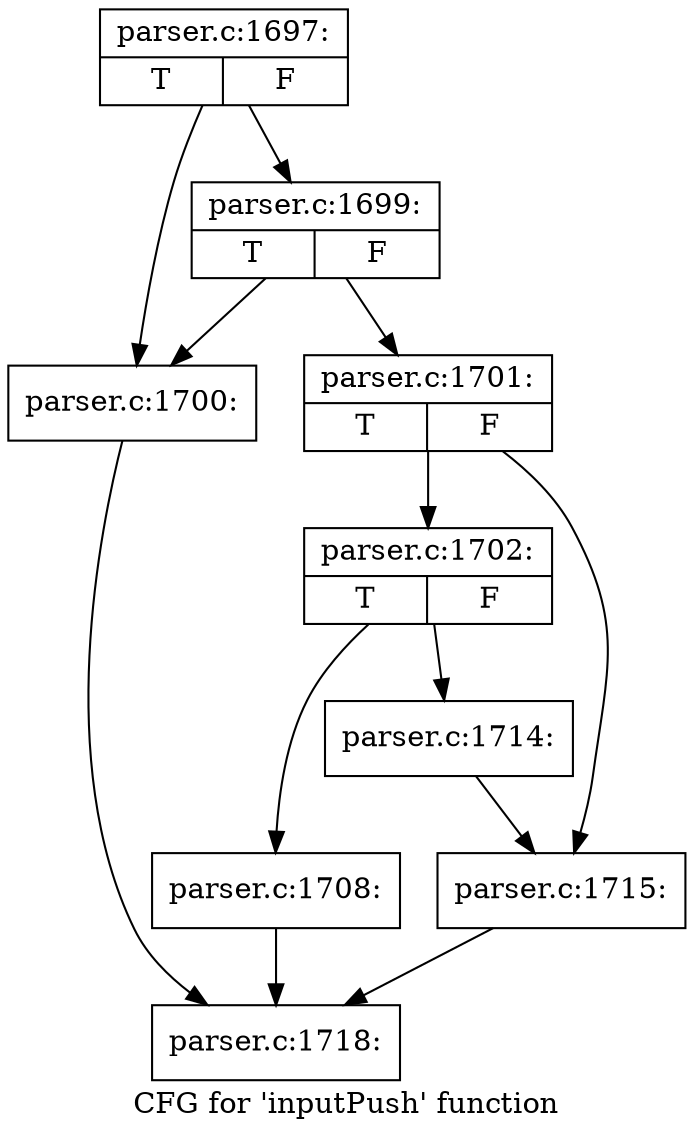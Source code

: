 digraph "CFG for 'inputPush' function" {
	label="CFG for 'inputPush' function";

	Node0x5719050 [shape=record,label="{parser.c:1697:|{<s0>T|<s1>F}}"];
	Node0x5719050 -> Node0x573fed0;
	Node0x5719050 -> Node0x573ff70;
	Node0x573ff70 [shape=record,label="{parser.c:1699:|{<s0>T|<s1>F}}"];
	Node0x573ff70 -> Node0x573fed0;
	Node0x573ff70 -> Node0x573ff20;
	Node0x573fed0 [shape=record,label="{parser.c:1700:}"];
	Node0x573fed0 -> Node0x5717ae0;
	Node0x573ff20 [shape=record,label="{parser.c:1701:|{<s0>T|<s1>F}}"];
	Node0x573ff20 -> Node0x5740730;
	Node0x573ff20 -> Node0x5740780;
	Node0x5740730 [shape=record,label="{parser.c:1702:|{<s0>T|<s1>F}}"];
	Node0x5740730 -> Node0x5741d10;
	Node0x5740730 -> Node0x5741d60;
	Node0x5741d10 [shape=record,label="{parser.c:1708:}"];
	Node0x5741d10 -> Node0x5717ae0;
	Node0x5741d60 [shape=record,label="{parser.c:1714:}"];
	Node0x5741d60 -> Node0x5740780;
	Node0x5740780 [shape=record,label="{parser.c:1715:}"];
	Node0x5740780 -> Node0x5717ae0;
	Node0x5717ae0 [shape=record,label="{parser.c:1718:}"];
}
